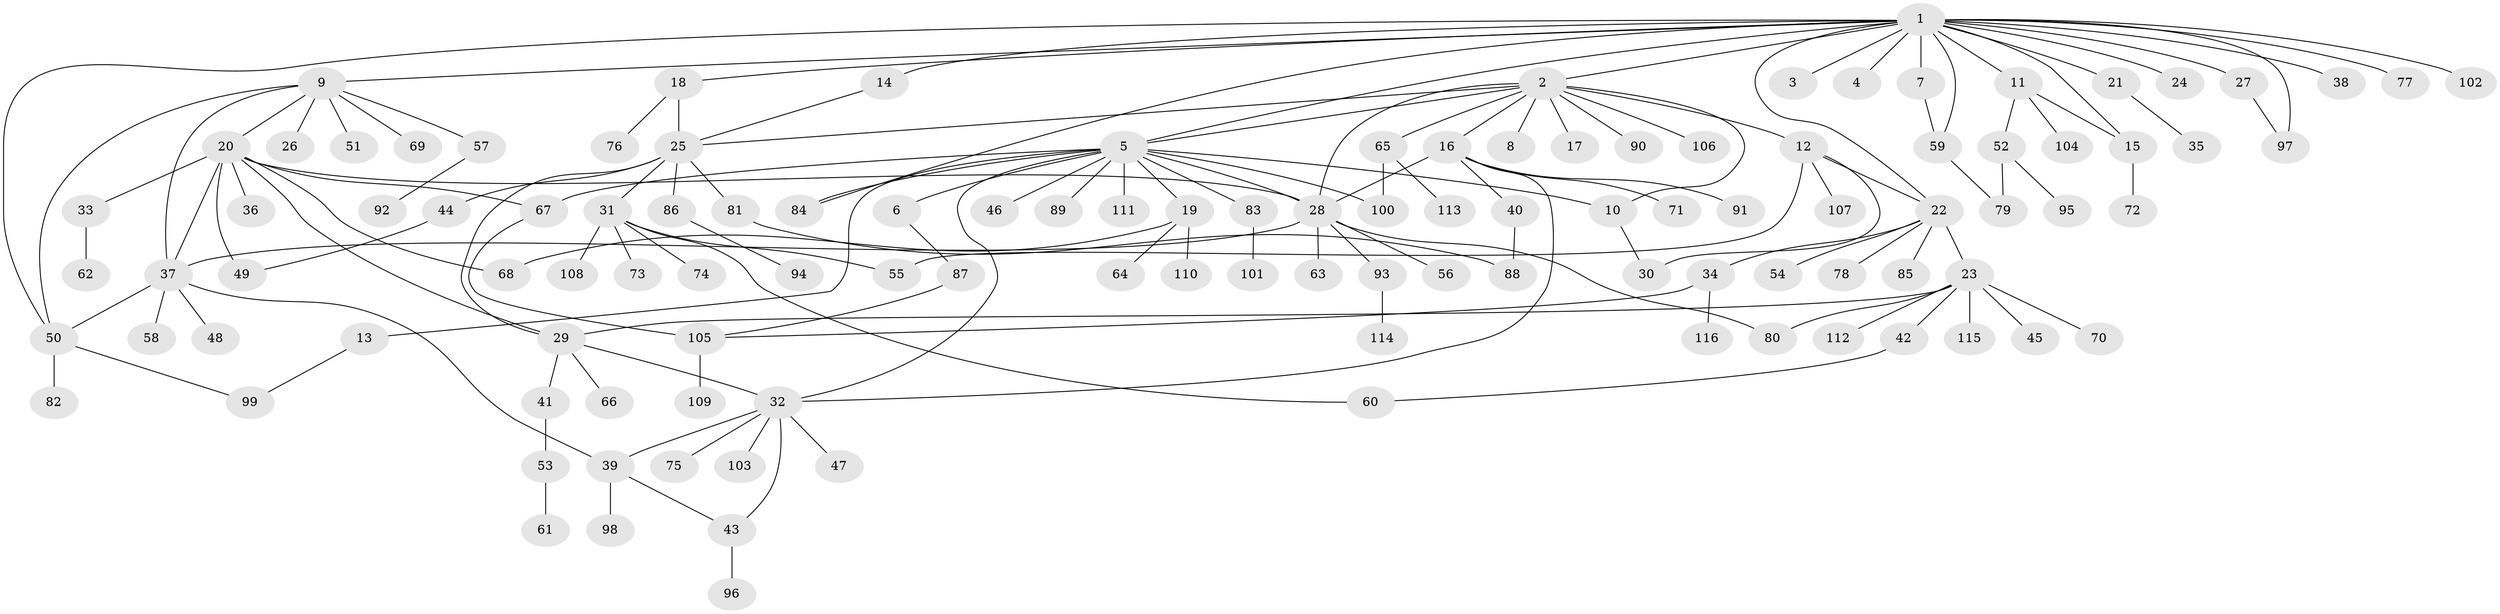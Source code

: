 // Generated by graph-tools (version 1.1) at 2025/11/02/27/25 16:11:13]
// undirected, 116 vertices, 150 edges
graph export_dot {
graph [start="1"]
  node [color=gray90,style=filled];
  1;
  2;
  3;
  4;
  5;
  6;
  7;
  8;
  9;
  10;
  11;
  12;
  13;
  14;
  15;
  16;
  17;
  18;
  19;
  20;
  21;
  22;
  23;
  24;
  25;
  26;
  27;
  28;
  29;
  30;
  31;
  32;
  33;
  34;
  35;
  36;
  37;
  38;
  39;
  40;
  41;
  42;
  43;
  44;
  45;
  46;
  47;
  48;
  49;
  50;
  51;
  52;
  53;
  54;
  55;
  56;
  57;
  58;
  59;
  60;
  61;
  62;
  63;
  64;
  65;
  66;
  67;
  68;
  69;
  70;
  71;
  72;
  73;
  74;
  75;
  76;
  77;
  78;
  79;
  80;
  81;
  82;
  83;
  84;
  85;
  86;
  87;
  88;
  89;
  90;
  91;
  92;
  93;
  94;
  95;
  96;
  97;
  98;
  99;
  100;
  101;
  102;
  103;
  104;
  105;
  106;
  107;
  108;
  109;
  110;
  111;
  112;
  113;
  114;
  115;
  116;
  1 -- 2;
  1 -- 3;
  1 -- 4;
  1 -- 5;
  1 -- 7;
  1 -- 9;
  1 -- 11;
  1 -- 14;
  1 -- 15;
  1 -- 18;
  1 -- 21;
  1 -- 22;
  1 -- 24;
  1 -- 27;
  1 -- 38;
  1 -- 50;
  1 -- 59;
  1 -- 77;
  1 -- 84;
  1 -- 97;
  1 -- 102;
  2 -- 5;
  2 -- 8;
  2 -- 10;
  2 -- 12;
  2 -- 16;
  2 -- 17;
  2 -- 25;
  2 -- 28;
  2 -- 65;
  2 -- 90;
  2 -- 106;
  5 -- 6;
  5 -- 10;
  5 -- 13;
  5 -- 19;
  5 -- 28;
  5 -- 32;
  5 -- 46;
  5 -- 67;
  5 -- 83;
  5 -- 84;
  5 -- 89;
  5 -- 100;
  5 -- 111;
  6 -- 87;
  7 -- 59;
  9 -- 20;
  9 -- 26;
  9 -- 37;
  9 -- 50;
  9 -- 51;
  9 -- 57;
  9 -- 69;
  10 -- 30;
  11 -- 15;
  11 -- 52;
  11 -- 104;
  12 -- 22;
  12 -- 30;
  12 -- 55;
  12 -- 107;
  13 -- 99;
  14 -- 25;
  15 -- 72;
  16 -- 28;
  16 -- 32;
  16 -- 40;
  16 -- 71;
  16 -- 91;
  18 -- 25;
  18 -- 76;
  19 -- 64;
  19 -- 68;
  19 -- 110;
  20 -- 28;
  20 -- 29;
  20 -- 33;
  20 -- 36;
  20 -- 37;
  20 -- 49;
  20 -- 67;
  20 -- 68;
  21 -- 35;
  22 -- 23;
  22 -- 34;
  22 -- 54;
  22 -- 78;
  22 -- 85;
  23 -- 29;
  23 -- 42;
  23 -- 45;
  23 -- 70;
  23 -- 80;
  23 -- 112;
  23 -- 115;
  25 -- 29;
  25 -- 31;
  25 -- 44;
  25 -- 81;
  25 -- 86;
  27 -- 97;
  28 -- 37;
  28 -- 56;
  28 -- 63;
  28 -- 80;
  28 -- 93;
  29 -- 32;
  29 -- 41;
  29 -- 66;
  31 -- 55;
  31 -- 60;
  31 -- 73;
  31 -- 74;
  31 -- 108;
  32 -- 39;
  32 -- 43;
  32 -- 47;
  32 -- 75;
  32 -- 103;
  33 -- 62;
  34 -- 105;
  34 -- 116;
  37 -- 39;
  37 -- 48;
  37 -- 50;
  37 -- 58;
  39 -- 43;
  39 -- 98;
  40 -- 88;
  41 -- 53;
  42 -- 60;
  43 -- 96;
  44 -- 49;
  50 -- 82;
  50 -- 99;
  52 -- 79;
  52 -- 95;
  53 -- 61;
  57 -- 92;
  59 -- 79;
  65 -- 100;
  65 -- 113;
  67 -- 105;
  81 -- 88;
  83 -- 101;
  86 -- 94;
  87 -- 105;
  93 -- 114;
  105 -- 109;
}
